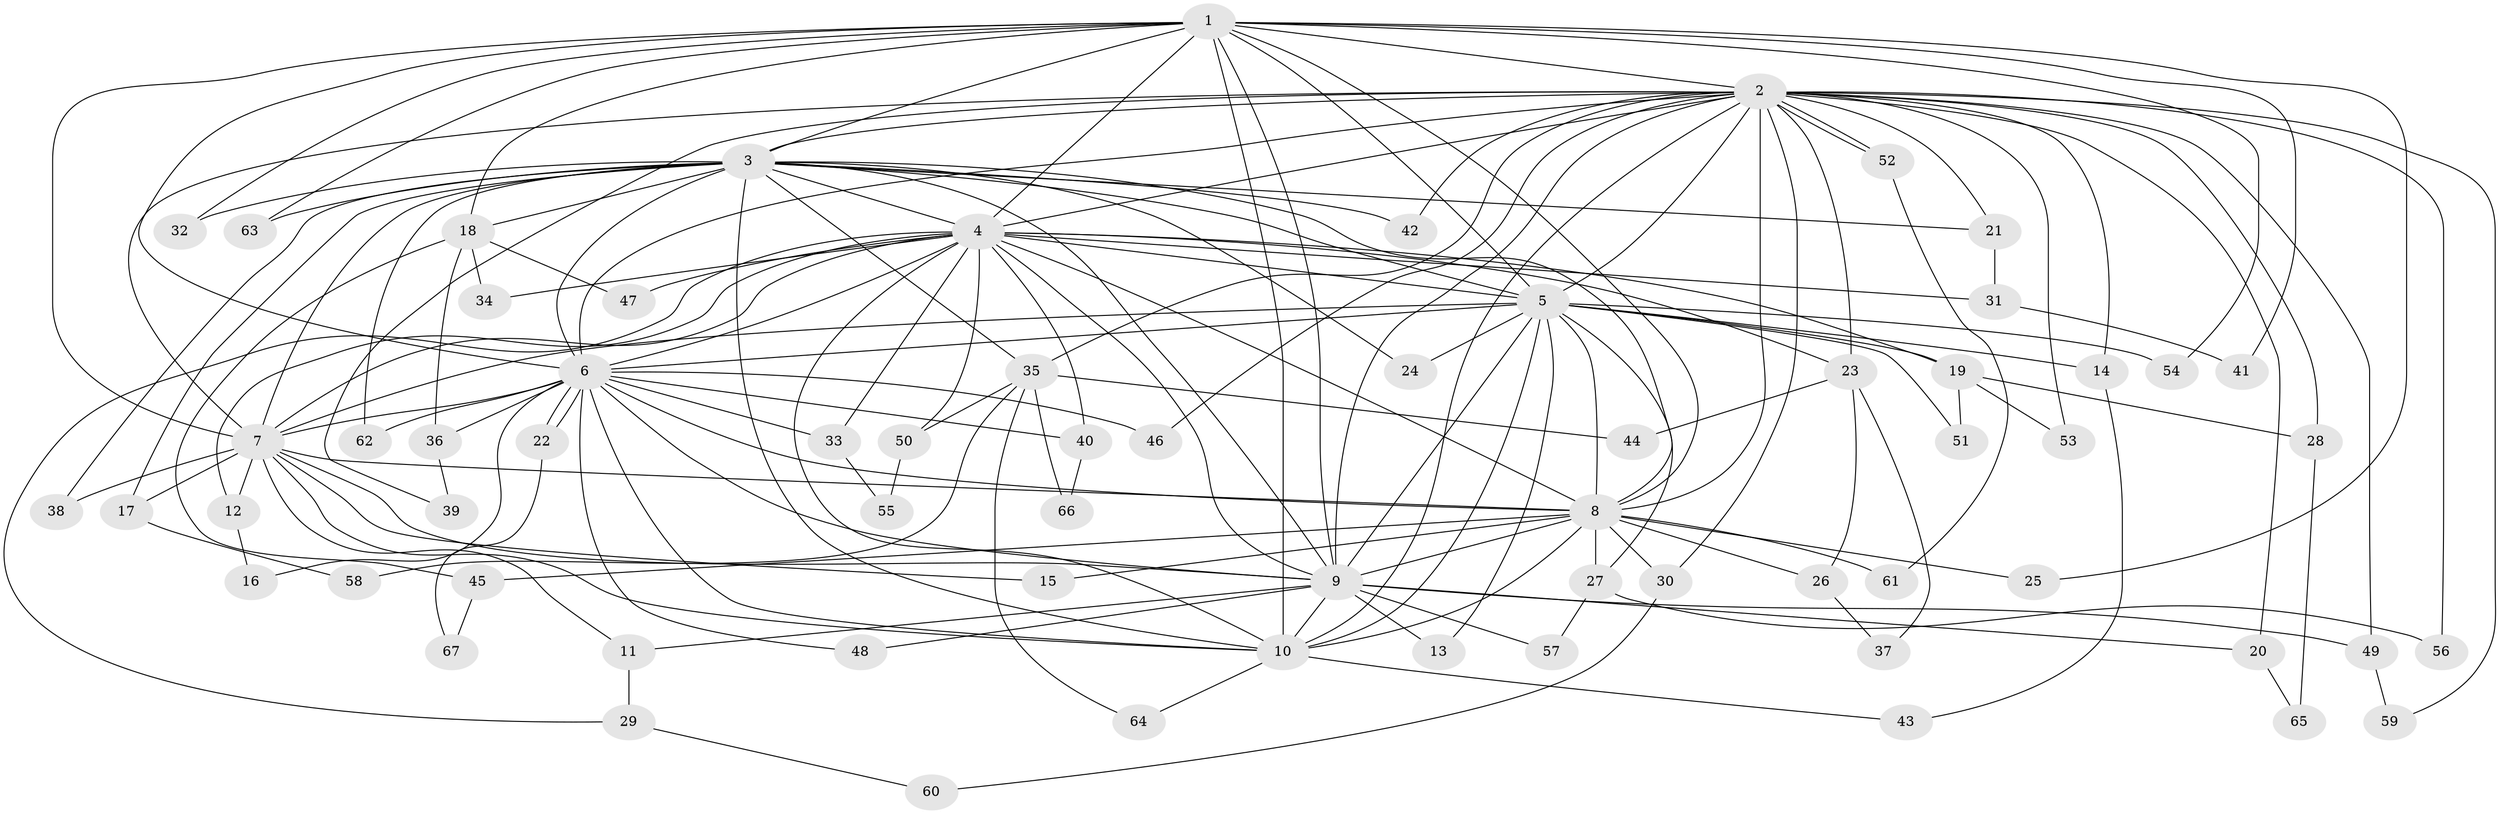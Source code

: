 // coarse degree distribution, {13: 0.061224489795918366, 25: 0.02040816326530612, 14: 0.02040816326530612, 21: 0.02040816326530612, 15: 0.02040816326530612, 11: 0.02040816326530612, 2: 0.46938775510204084, 3: 0.2857142857142857, 7: 0.02040816326530612, 4: 0.061224489795918366}
// Generated by graph-tools (version 1.1) at 2025/23/03/03/25 07:23:37]
// undirected, 67 vertices, 159 edges
graph export_dot {
graph [start="1"]
  node [color=gray90,style=filled];
  1;
  2;
  3;
  4;
  5;
  6;
  7;
  8;
  9;
  10;
  11;
  12;
  13;
  14;
  15;
  16;
  17;
  18;
  19;
  20;
  21;
  22;
  23;
  24;
  25;
  26;
  27;
  28;
  29;
  30;
  31;
  32;
  33;
  34;
  35;
  36;
  37;
  38;
  39;
  40;
  41;
  42;
  43;
  44;
  45;
  46;
  47;
  48;
  49;
  50;
  51;
  52;
  53;
  54;
  55;
  56;
  57;
  58;
  59;
  60;
  61;
  62;
  63;
  64;
  65;
  66;
  67;
  1 -- 2;
  1 -- 3;
  1 -- 4;
  1 -- 5;
  1 -- 6;
  1 -- 7;
  1 -- 8;
  1 -- 9;
  1 -- 10;
  1 -- 18;
  1 -- 25;
  1 -- 32;
  1 -- 41;
  1 -- 54;
  1 -- 63;
  2 -- 3;
  2 -- 4;
  2 -- 5;
  2 -- 6;
  2 -- 7;
  2 -- 8;
  2 -- 9;
  2 -- 10;
  2 -- 14;
  2 -- 20;
  2 -- 21;
  2 -- 23;
  2 -- 28;
  2 -- 30;
  2 -- 35;
  2 -- 39;
  2 -- 42;
  2 -- 46;
  2 -- 49;
  2 -- 52;
  2 -- 52;
  2 -- 53;
  2 -- 56;
  2 -- 59;
  3 -- 4;
  3 -- 5;
  3 -- 6;
  3 -- 7;
  3 -- 8;
  3 -- 9;
  3 -- 10;
  3 -- 17;
  3 -- 18;
  3 -- 21;
  3 -- 24;
  3 -- 32;
  3 -- 35;
  3 -- 38;
  3 -- 42;
  3 -- 62;
  3 -- 63;
  4 -- 5;
  4 -- 6;
  4 -- 7;
  4 -- 8;
  4 -- 9;
  4 -- 10;
  4 -- 12;
  4 -- 19;
  4 -- 23;
  4 -- 29;
  4 -- 31;
  4 -- 33;
  4 -- 34;
  4 -- 40;
  4 -- 47;
  4 -- 50;
  5 -- 6;
  5 -- 7;
  5 -- 8;
  5 -- 9;
  5 -- 10;
  5 -- 13;
  5 -- 14;
  5 -- 19;
  5 -- 24;
  5 -- 27;
  5 -- 51;
  5 -- 54;
  6 -- 7;
  6 -- 8;
  6 -- 9;
  6 -- 10;
  6 -- 16;
  6 -- 22;
  6 -- 22;
  6 -- 33;
  6 -- 36;
  6 -- 40;
  6 -- 46;
  6 -- 48;
  6 -- 62;
  7 -- 8;
  7 -- 9;
  7 -- 10;
  7 -- 11;
  7 -- 12;
  7 -- 15;
  7 -- 17;
  7 -- 38;
  8 -- 9;
  8 -- 10;
  8 -- 15;
  8 -- 25;
  8 -- 26;
  8 -- 27;
  8 -- 30;
  8 -- 45;
  8 -- 61;
  9 -- 10;
  9 -- 11;
  9 -- 13;
  9 -- 20;
  9 -- 48;
  9 -- 49;
  9 -- 57;
  10 -- 43;
  10 -- 64;
  11 -- 29;
  12 -- 16;
  14 -- 43;
  17 -- 58;
  18 -- 34;
  18 -- 36;
  18 -- 45;
  18 -- 47;
  19 -- 28;
  19 -- 51;
  19 -- 53;
  20 -- 65;
  21 -- 31;
  22 -- 67;
  23 -- 26;
  23 -- 37;
  23 -- 44;
  26 -- 37;
  27 -- 56;
  27 -- 57;
  28 -- 65;
  29 -- 60;
  30 -- 60;
  31 -- 41;
  33 -- 55;
  35 -- 44;
  35 -- 50;
  35 -- 58;
  35 -- 64;
  35 -- 66;
  36 -- 39;
  40 -- 66;
  45 -- 67;
  49 -- 59;
  50 -- 55;
  52 -- 61;
}
